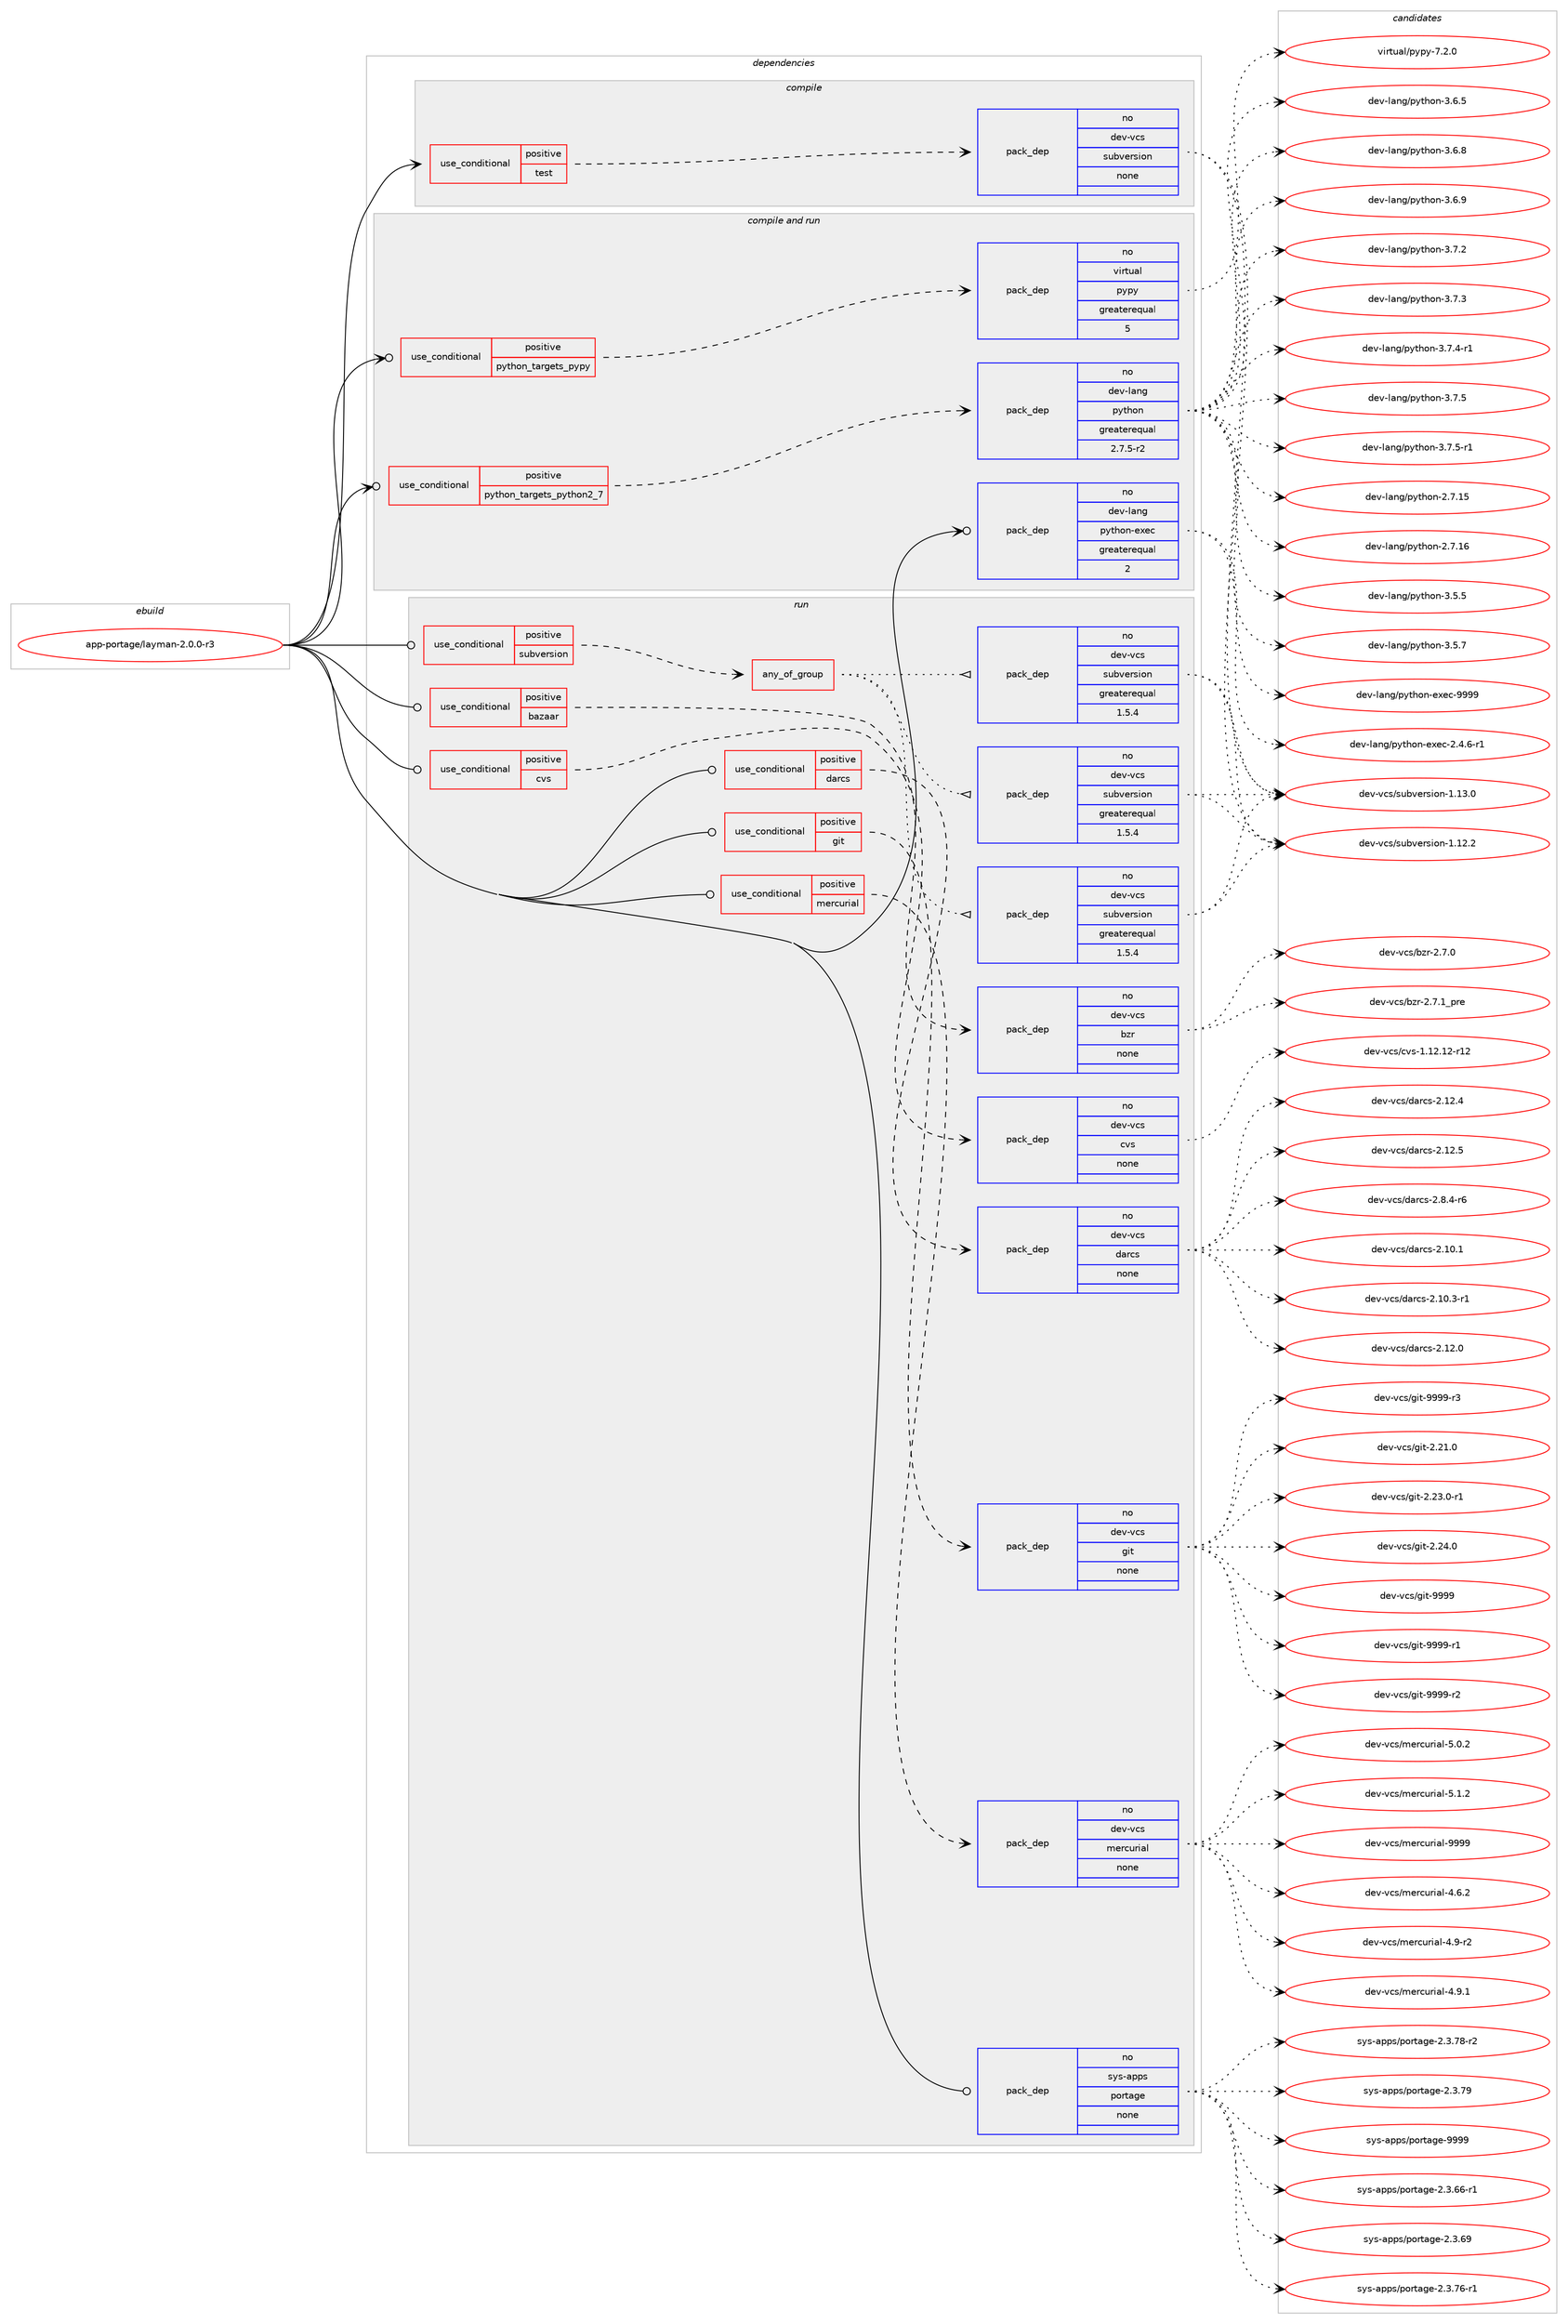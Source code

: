 digraph prolog {

# *************
# Graph options
# *************

newrank=true;
concentrate=true;
compound=true;
graph [rankdir=LR,fontname=Helvetica,fontsize=10,ranksep=1.5];#, ranksep=2.5, nodesep=0.2];
edge  [arrowhead=vee];
node  [fontname=Helvetica,fontsize=10];

# **********
# The ebuild
# **********

subgraph cluster_leftcol {
color=gray;
rank=same;
label=<<i>ebuild</i>>;
id [label="app-portage/layman-2.0.0-r3", color=red, width=4, href="../app-portage/layman-2.0.0-r3.svg"];
}

# ****************
# The dependencies
# ****************

subgraph cluster_midcol {
color=gray;
label=<<i>dependencies</i>>;
subgraph cluster_compile {
fillcolor="#eeeeee";
style=filled;
label=<<i>compile</i>>;
subgraph cond120752 {
dependency506144 [label=<<TABLE BORDER="0" CELLBORDER="1" CELLSPACING="0" CELLPADDING="4"><TR><TD ROWSPAN="3" CELLPADDING="10">use_conditional</TD></TR><TR><TD>positive</TD></TR><TR><TD>test</TD></TR></TABLE>>, shape=none, color=red];
subgraph pack376255 {
dependency506145 [label=<<TABLE BORDER="0" CELLBORDER="1" CELLSPACING="0" CELLPADDING="4" WIDTH="220"><TR><TD ROWSPAN="6" CELLPADDING="30">pack_dep</TD></TR><TR><TD WIDTH="110">no</TD></TR><TR><TD>dev-vcs</TD></TR><TR><TD>subversion</TD></TR><TR><TD>none</TD></TR><TR><TD></TD></TR></TABLE>>, shape=none, color=blue];
}
dependency506144:e -> dependency506145:w [weight=20,style="dashed",arrowhead="vee"];
}
id:e -> dependency506144:w [weight=20,style="solid",arrowhead="vee"];
}
subgraph cluster_compileandrun {
fillcolor="#eeeeee";
style=filled;
label=<<i>compile and run</i>>;
subgraph cond120753 {
dependency506146 [label=<<TABLE BORDER="0" CELLBORDER="1" CELLSPACING="0" CELLPADDING="4"><TR><TD ROWSPAN="3" CELLPADDING="10">use_conditional</TD></TR><TR><TD>positive</TD></TR><TR><TD>python_targets_pypy</TD></TR></TABLE>>, shape=none, color=red];
subgraph pack376256 {
dependency506147 [label=<<TABLE BORDER="0" CELLBORDER="1" CELLSPACING="0" CELLPADDING="4" WIDTH="220"><TR><TD ROWSPAN="6" CELLPADDING="30">pack_dep</TD></TR><TR><TD WIDTH="110">no</TD></TR><TR><TD>virtual</TD></TR><TR><TD>pypy</TD></TR><TR><TD>greaterequal</TD></TR><TR><TD>5</TD></TR></TABLE>>, shape=none, color=blue];
}
dependency506146:e -> dependency506147:w [weight=20,style="dashed",arrowhead="vee"];
}
id:e -> dependency506146:w [weight=20,style="solid",arrowhead="odotvee"];
subgraph cond120754 {
dependency506148 [label=<<TABLE BORDER="0" CELLBORDER="1" CELLSPACING="0" CELLPADDING="4"><TR><TD ROWSPAN="3" CELLPADDING="10">use_conditional</TD></TR><TR><TD>positive</TD></TR><TR><TD>python_targets_python2_7</TD></TR></TABLE>>, shape=none, color=red];
subgraph pack376257 {
dependency506149 [label=<<TABLE BORDER="0" CELLBORDER="1" CELLSPACING="0" CELLPADDING="4" WIDTH="220"><TR><TD ROWSPAN="6" CELLPADDING="30">pack_dep</TD></TR><TR><TD WIDTH="110">no</TD></TR><TR><TD>dev-lang</TD></TR><TR><TD>python</TD></TR><TR><TD>greaterequal</TD></TR><TR><TD>2.7.5-r2</TD></TR></TABLE>>, shape=none, color=blue];
}
dependency506148:e -> dependency506149:w [weight=20,style="dashed",arrowhead="vee"];
}
id:e -> dependency506148:w [weight=20,style="solid",arrowhead="odotvee"];
subgraph pack376258 {
dependency506150 [label=<<TABLE BORDER="0" CELLBORDER="1" CELLSPACING="0" CELLPADDING="4" WIDTH="220"><TR><TD ROWSPAN="6" CELLPADDING="30">pack_dep</TD></TR><TR><TD WIDTH="110">no</TD></TR><TR><TD>dev-lang</TD></TR><TR><TD>python-exec</TD></TR><TR><TD>greaterequal</TD></TR><TR><TD>2</TD></TR></TABLE>>, shape=none, color=blue];
}
id:e -> dependency506150:w [weight=20,style="solid",arrowhead="odotvee"];
}
subgraph cluster_run {
fillcolor="#eeeeee";
style=filled;
label=<<i>run</i>>;
subgraph cond120755 {
dependency506151 [label=<<TABLE BORDER="0" CELLBORDER="1" CELLSPACING="0" CELLPADDING="4"><TR><TD ROWSPAN="3" CELLPADDING="10">use_conditional</TD></TR><TR><TD>positive</TD></TR><TR><TD>bazaar</TD></TR></TABLE>>, shape=none, color=red];
subgraph pack376259 {
dependency506152 [label=<<TABLE BORDER="0" CELLBORDER="1" CELLSPACING="0" CELLPADDING="4" WIDTH="220"><TR><TD ROWSPAN="6" CELLPADDING="30">pack_dep</TD></TR><TR><TD WIDTH="110">no</TD></TR><TR><TD>dev-vcs</TD></TR><TR><TD>bzr</TD></TR><TR><TD>none</TD></TR><TR><TD></TD></TR></TABLE>>, shape=none, color=blue];
}
dependency506151:e -> dependency506152:w [weight=20,style="dashed",arrowhead="vee"];
}
id:e -> dependency506151:w [weight=20,style="solid",arrowhead="odot"];
subgraph cond120756 {
dependency506153 [label=<<TABLE BORDER="0" CELLBORDER="1" CELLSPACING="0" CELLPADDING="4"><TR><TD ROWSPAN="3" CELLPADDING="10">use_conditional</TD></TR><TR><TD>positive</TD></TR><TR><TD>cvs</TD></TR></TABLE>>, shape=none, color=red];
subgraph pack376260 {
dependency506154 [label=<<TABLE BORDER="0" CELLBORDER="1" CELLSPACING="0" CELLPADDING="4" WIDTH="220"><TR><TD ROWSPAN="6" CELLPADDING="30">pack_dep</TD></TR><TR><TD WIDTH="110">no</TD></TR><TR><TD>dev-vcs</TD></TR><TR><TD>cvs</TD></TR><TR><TD>none</TD></TR><TR><TD></TD></TR></TABLE>>, shape=none, color=blue];
}
dependency506153:e -> dependency506154:w [weight=20,style="dashed",arrowhead="vee"];
}
id:e -> dependency506153:w [weight=20,style="solid",arrowhead="odot"];
subgraph cond120757 {
dependency506155 [label=<<TABLE BORDER="0" CELLBORDER="1" CELLSPACING="0" CELLPADDING="4"><TR><TD ROWSPAN="3" CELLPADDING="10">use_conditional</TD></TR><TR><TD>positive</TD></TR><TR><TD>darcs</TD></TR></TABLE>>, shape=none, color=red];
subgraph pack376261 {
dependency506156 [label=<<TABLE BORDER="0" CELLBORDER="1" CELLSPACING="0" CELLPADDING="4" WIDTH="220"><TR><TD ROWSPAN="6" CELLPADDING="30">pack_dep</TD></TR><TR><TD WIDTH="110">no</TD></TR><TR><TD>dev-vcs</TD></TR><TR><TD>darcs</TD></TR><TR><TD>none</TD></TR><TR><TD></TD></TR></TABLE>>, shape=none, color=blue];
}
dependency506155:e -> dependency506156:w [weight=20,style="dashed",arrowhead="vee"];
}
id:e -> dependency506155:w [weight=20,style="solid",arrowhead="odot"];
subgraph cond120758 {
dependency506157 [label=<<TABLE BORDER="0" CELLBORDER="1" CELLSPACING="0" CELLPADDING="4"><TR><TD ROWSPAN="3" CELLPADDING="10">use_conditional</TD></TR><TR><TD>positive</TD></TR><TR><TD>git</TD></TR></TABLE>>, shape=none, color=red];
subgraph pack376262 {
dependency506158 [label=<<TABLE BORDER="0" CELLBORDER="1" CELLSPACING="0" CELLPADDING="4" WIDTH="220"><TR><TD ROWSPAN="6" CELLPADDING="30">pack_dep</TD></TR><TR><TD WIDTH="110">no</TD></TR><TR><TD>dev-vcs</TD></TR><TR><TD>git</TD></TR><TR><TD>none</TD></TR><TR><TD></TD></TR></TABLE>>, shape=none, color=blue];
}
dependency506157:e -> dependency506158:w [weight=20,style="dashed",arrowhead="vee"];
}
id:e -> dependency506157:w [weight=20,style="solid",arrowhead="odot"];
subgraph cond120759 {
dependency506159 [label=<<TABLE BORDER="0" CELLBORDER="1" CELLSPACING="0" CELLPADDING="4"><TR><TD ROWSPAN="3" CELLPADDING="10">use_conditional</TD></TR><TR><TD>positive</TD></TR><TR><TD>mercurial</TD></TR></TABLE>>, shape=none, color=red];
subgraph pack376263 {
dependency506160 [label=<<TABLE BORDER="0" CELLBORDER="1" CELLSPACING="0" CELLPADDING="4" WIDTH="220"><TR><TD ROWSPAN="6" CELLPADDING="30">pack_dep</TD></TR><TR><TD WIDTH="110">no</TD></TR><TR><TD>dev-vcs</TD></TR><TR><TD>mercurial</TD></TR><TR><TD>none</TD></TR><TR><TD></TD></TR></TABLE>>, shape=none, color=blue];
}
dependency506159:e -> dependency506160:w [weight=20,style="dashed",arrowhead="vee"];
}
id:e -> dependency506159:w [weight=20,style="solid",arrowhead="odot"];
subgraph cond120760 {
dependency506161 [label=<<TABLE BORDER="0" CELLBORDER="1" CELLSPACING="0" CELLPADDING="4"><TR><TD ROWSPAN="3" CELLPADDING="10">use_conditional</TD></TR><TR><TD>positive</TD></TR><TR><TD>subversion</TD></TR></TABLE>>, shape=none, color=red];
subgraph any8821 {
dependency506162 [label=<<TABLE BORDER="0" CELLBORDER="1" CELLSPACING="0" CELLPADDING="4"><TR><TD CELLPADDING="10">any_of_group</TD></TR></TABLE>>, shape=none, color=red];subgraph pack376264 {
dependency506163 [label=<<TABLE BORDER="0" CELLBORDER="1" CELLSPACING="0" CELLPADDING="4" WIDTH="220"><TR><TD ROWSPAN="6" CELLPADDING="30">pack_dep</TD></TR><TR><TD WIDTH="110">no</TD></TR><TR><TD>dev-vcs</TD></TR><TR><TD>subversion</TD></TR><TR><TD>greaterequal</TD></TR><TR><TD>1.5.4</TD></TR></TABLE>>, shape=none, color=blue];
}
dependency506162:e -> dependency506163:w [weight=20,style="dotted",arrowhead="oinv"];
subgraph pack376265 {
dependency506164 [label=<<TABLE BORDER="0" CELLBORDER="1" CELLSPACING="0" CELLPADDING="4" WIDTH="220"><TR><TD ROWSPAN="6" CELLPADDING="30">pack_dep</TD></TR><TR><TD WIDTH="110">no</TD></TR><TR><TD>dev-vcs</TD></TR><TR><TD>subversion</TD></TR><TR><TD>greaterequal</TD></TR><TR><TD>1.5.4</TD></TR></TABLE>>, shape=none, color=blue];
}
dependency506162:e -> dependency506164:w [weight=20,style="dotted",arrowhead="oinv"];
subgraph pack376266 {
dependency506165 [label=<<TABLE BORDER="0" CELLBORDER="1" CELLSPACING="0" CELLPADDING="4" WIDTH="220"><TR><TD ROWSPAN="6" CELLPADDING="30">pack_dep</TD></TR><TR><TD WIDTH="110">no</TD></TR><TR><TD>dev-vcs</TD></TR><TR><TD>subversion</TD></TR><TR><TD>greaterequal</TD></TR><TR><TD>1.5.4</TD></TR></TABLE>>, shape=none, color=blue];
}
dependency506162:e -> dependency506165:w [weight=20,style="dotted",arrowhead="oinv"];
}
dependency506161:e -> dependency506162:w [weight=20,style="dashed",arrowhead="vee"];
}
id:e -> dependency506161:w [weight=20,style="solid",arrowhead="odot"];
subgraph pack376267 {
dependency506166 [label=<<TABLE BORDER="0" CELLBORDER="1" CELLSPACING="0" CELLPADDING="4" WIDTH="220"><TR><TD ROWSPAN="6" CELLPADDING="30">pack_dep</TD></TR><TR><TD WIDTH="110">no</TD></TR><TR><TD>sys-apps</TD></TR><TR><TD>portage</TD></TR><TR><TD>none</TD></TR><TR><TD></TD></TR></TABLE>>, shape=none, color=blue];
}
id:e -> dependency506166:w [weight=20,style="solid",arrowhead="odot"];
}
}

# **************
# The candidates
# **************

subgraph cluster_choices {
rank=same;
color=gray;
label=<<i>candidates</i>>;

subgraph choice376255 {
color=black;
nodesep=1;
choice1001011184511899115471151179811810111411510511111045494649504650 [label="dev-vcs/subversion-1.12.2", color=red, width=4,href="../dev-vcs/subversion-1.12.2.svg"];
choice1001011184511899115471151179811810111411510511111045494649514648 [label="dev-vcs/subversion-1.13.0", color=red, width=4,href="../dev-vcs/subversion-1.13.0.svg"];
dependency506145:e -> choice1001011184511899115471151179811810111411510511111045494649504650:w [style=dotted,weight="100"];
dependency506145:e -> choice1001011184511899115471151179811810111411510511111045494649514648:w [style=dotted,weight="100"];
}
subgraph choice376256 {
color=black;
nodesep=1;
choice1181051141161179710847112121112121455546504648 [label="virtual/pypy-7.2.0", color=red, width=4,href="../virtual/pypy-7.2.0.svg"];
dependency506147:e -> choice1181051141161179710847112121112121455546504648:w [style=dotted,weight="100"];
}
subgraph choice376257 {
color=black;
nodesep=1;
choice10010111845108971101034711212111610411111045504655464953 [label="dev-lang/python-2.7.15", color=red, width=4,href="../dev-lang/python-2.7.15.svg"];
choice10010111845108971101034711212111610411111045504655464954 [label="dev-lang/python-2.7.16", color=red, width=4,href="../dev-lang/python-2.7.16.svg"];
choice100101118451089711010347112121116104111110455146534653 [label="dev-lang/python-3.5.5", color=red, width=4,href="../dev-lang/python-3.5.5.svg"];
choice100101118451089711010347112121116104111110455146534655 [label="dev-lang/python-3.5.7", color=red, width=4,href="../dev-lang/python-3.5.7.svg"];
choice100101118451089711010347112121116104111110455146544653 [label="dev-lang/python-3.6.5", color=red, width=4,href="../dev-lang/python-3.6.5.svg"];
choice100101118451089711010347112121116104111110455146544656 [label="dev-lang/python-3.6.8", color=red, width=4,href="../dev-lang/python-3.6.8.svg"];
choice100101118451089711010347112121116104111110455146544657 [label="dev-lang/python-3.6.9", color=red, width=4,href="../dev-lang/python-3.6.9.svg"];
choice100101118451089711010347112121116104111110455146554650 [label="dev-lang/python-3.7.2", color=red, width=4,href="../dev-lang/python-3.7.2.svg"];
choice100101118451089711010347112121116104111110455146554651 [label="dev-lang/python-3.7.3", color=red, width=4,href="../dev-lang/python-3.7.3.svg"];
choice1001011184510897110103471121211161041111104551465546524511449 [label="dev-lang/python-3.7.4-r1", color=red, width=4,href="../dev-lang/python-3.7.4-r1.svg"];
choice100101118451089711010347112121116104111110455146554653 [label="dev-lang/python-3.7.5", color=red, width=4,href="../dev-lang/python-3.7.5.svg"];
choice1001011184510897110103471121211161041111104551465546534511449 [label="dev-lang/python-3.7.5-r1", color=red, width=4,href="../dev-lang/python-3.7.5-r1.svg"];
dependency506149:e -> choice10010111845108971101034711212111610411111045504655464953:w [style=dotted,weight="100"];
dependency506149:e -> choice10010111845108971101034711212111610411111045504655464954:w [style=dotted,weight="100"];
dependency506149:e -> choice100101118451089711010347112121116104111110455146534653:w [style=dotted,weight="100"];
dependency506149:e -> choice100101118451089711010347112121116104111110455146534655:w [style=dotted,weight="100"];
dependency506149:e -> choice100101118451089711010347112121116104111110455146544653:w [style=dotted,weight="100"];
dependency506149:e -> choice100101118451089711010347112121116104111110455146544656:w [style=dotted,weight="100"];
dependency506149:e -> choice100101118451089711010347112121116104111110455146544657:w [style=dotted,weight="100"];
dependency506149:e -> choice100101118451089711010347112121116104111110455146554650:w [style=dotted,weight="100"];
dependency506149:e -> choice100101118451089711010347112121116104111110455146554651:w [style=dotted,weight="100"];
dependency506149:e -> choice1001011184510897110103471121211161041111104551465546524511449:w [style=dotted,weight="100"];
dependency506149:e -> choice100101118451089711010347112121116104111110455146554653:w [style=dotted,weight="100"];
dependency506149:e -> choice1001011184510897110103471121211161041111104551465546534511449:w [style=dotted,weight="100"];
}
subgraph choice376258 {
color=black;
nodesep=1;
choice10010111845108971101034711212111610411111045101120101994550465246544511449 [label="dev-lang/python-exec-2.4.6-r1", color=red, width=4,href="../dev-lang/python-exec-2.4.6-r1.svg"];
choice10010111845108971101034711212111610411111045101120101994557575757 [label="dev-lang/python-exec-9999", color=red, width=4,href="../dev-lang/python-exec-9999.svg"];
dependency506150:e -> choice10010111845108971101034711212111610411111045101120101994550465246544511449:w [style=dotted,weight="100"];
dependency506150:e -> choice10010111845108971101034711212111610411111045101120101994557575757:w [style=dotted,weight="100"];
}
subgraph choice376259 {
color=black;
nodesep=1;
choice10010111845118991154798122114455046554648 [label="dev-vcs/bzr-2.7.0", color=red, width=4,href="../dev-vcs/bzr-2.7.0.svg"];
choice1001011184511899115479812211445504655464995112114101 [label="dev-vcs/bzr-2.7.1_pre", color=red, width=4,href="../dev-vcs/bzr-2.7.1_pre.svg"];
dependency506152:e -> choice10010111845118991154798122114455046554648:w [style=dotted,weight="100"];
dependency506152:e -> choice1001011184511899115479812211445504655464995112114101:w [style=dotted,weight="100"];
}
subgraph choice376260 {
color=black;
nodesep=1;
choice100101118451189911547991181154549464950464950451144950 [label="dev-vcs/cvs-1.12.12-r12", color=red, width=4,href="../dev-vcs/cvs-1.12.12-r12.svg"];
dependency506154:e -> choice100101118451189911547991181154549464950464950451144950:w [style=dotted,weight="100"];
}
subgraph choice376261 {
color=black;
nodesep=1;
choice100101118451189911547100971149911545504649484649 [label="dev-vcs/darcs-2.10.1", color=red, width=4,href="../dev-vcs/darcs-2.10.1.svg"];
choice1001011184511899115471009711499115455046494846514511449 [label="dev-vcs/darcs-2.10.3-r1", color=red, width=4,href="../dev-vcs/darcs-2.10.3-r1.svg"];
choice100101118451189911547100971149911545504649504648 [label="dev-vcs/darcs-2.12.0", color=red, width=4,href="../dev-vcs/darcs-2.12.0.svg"];
choice100101118451189911547100971149911545504649504652 [label="dev-vcs/darcs-2.12.4", color=red, width=4,href="../dev-vcs/darcs-2.12.4.svg"];
choice100101118451189911547100971149911545504649504653 [label="dev-vcs/darcs-2.12.5", color=red, width=4,href="../dev-vcs/darcs-2.12.5.svg"];
choice10010111845118991154710097114991154550465646524511454 [label="dev-vcs/darcs-2.8.4-r6", color=red, width=4,href="../dev-vcs/darcs-2.8.4-r6.svg"];
dependency506156:e -> choice100101118451189911547100971149911545504649484649:w [style=dotted,weight="100"];
dependency506156:e -> choice1001011184511899115471009711499115455046494846514511449:w [style=dotted,weight="100"];
dependency506156:e -> choice100101118451189911547100971149911545504649504648:w [style=dotted,weight="100"];
dependency506156:e -> choice100101118451189911547100971149911545504649504652:w [style=dotted,weight="100"];
dependency506156:e -> choice100101118451189911547100971149911545504649504653:w [style=dotted,weight="100"];
dependency506156:e -> choice10010111845118991154710097114991154550465646524511454:w [style=dotted,weight="100"];
}
subgraph choice376262 {
color=black;
nodesep=1;
choice10010111845118991154710310511645504650494648 [label="dev-vcs/git-2.21.0", color=red, width=4,href="../dev-vcs/git-2.21.0.svg"];
choice100101118451189911547103105116455046505146484511449 [label="dev-vcs/git-2.23.0-r1", color=red, width=4,href="../dev-vcs/git-2.23.0-r1.svg"];
choice10010111845118991154710310511645504650524648 [label="dev-vcs/git-2.24.0", color=red, width=4,href="../dev-vcs/git-2.24.0.svg"];
choice1001011184511899115471031051164557575757 [label="dev-vcs/git-9999", color=red, width=4,href="../dev-vcs/git-9999.svg"];
choice10010111845118991154710310511645575757574511449 [label="dev-vcs/git-9999-r1", color=red, width=4,href="../dev-vcs/git-9999-r1.svg"];
choice10010111845118991154710310511645575757574511450 [label="dev-vcs/git-9999-r2", color=red, width=4,href="../dev-vcs/git-9999-r2.svg"];
choice10010111845118991154710310511645575757574511451 [label="dev-vcs/git-9999-r3", color=red, width=4,href="../dev-vcs/git-9999-r3.svg"];
dependency506158:e -> choice10010111845118991154710310511645504650494648:w [style=dotted,weight="100"];
dependency506158:e -> choice100101118451189911547103105116455046505146484511449:w [style=dotted,weight="100"];
dependency506158:e -> choice10010111845118991154710310511645504650524648:w [style=dotted,weight="100"];
dependency506158:e -> choice1001011184511899115471031051164557575757:w [style=dotted,weight="100"];
dependency506158:e -> choice10010111845118991154710310511645575757574511449:w [style=dotted,weight="100"];
dependency506158:e -> choice10010111845118991154710310511645575757574511450:w [style=dotted,weight="100"];
dependency506158:e -> choice10010111845118991154710310511645575757574511451:w [style=dotted,weight="100"];
}
subgraph choice376263 {
color=black;
nodesep=1;
choice1001011184511899115471091011149911711410597108455246544650 [label="dev-vcs/mercurial-4.6.2", color=red, width=4,href="../dev-vcs/mercurial-4.6.2.svg"];
choice1001011184511899115471091011149911711410597108455246574511450 [label="dev-vcs/mercurial-4.9-r2", color=red, width=4,href="../dev-vcs/mercurial-4.9-r2.svg"];
choice1001011184511899115471091011149911711410597108455246574649 [label="dev-vcs/mercurial-4.9.1", color=red, width=4,href="../dev-vcs/mercurial-4.9.1.svg"];
choice1001011184511899115471091011149911711410597108455346484650 [label="dev-vcs/mercurial-5.0.2", color=red, width=4,href="../dev-vcs/mercurial-5.0.2.svg"];
choice1001011184511899115471091011149911711410597108455346494650 [label="dev-vcs/mercurial-5.1.2", color=red, width=4,href="../dev-vcs/mercurial-5.1.2.svg"];
choice10010111845118991154710910111499117114105971084557575757 [label="dev-vcs/mercurial-9999", color=red, width=4,href="../dev-vcs/mercurial-9999.svg"];
dependency506160:e -> choice1001011184511899115471091011149911711410597108455246544650:w [style=dotted,weight="100"];
dependency506160:e -> choice1001011184511899115471091011149911711410597108455246574511450:w [style=dotted,weight="100"];
dependency506160:e -> choice1001011184511899115471091011149911711410597108455246574649:w [style=dotted,weight="100"];
dependency506160:e -> choice1001011184511899115471091011149911711410597108455346484650:w [style=dotted,weight="100"];
dependency506160:e -> choice1001011184511899115471091011149911711410597108455346494650:w [style=dotted,weight="100"];
dependency506160:e -> choice10010111845118991154710910111499117114105971084557575757:w [style=dotted,weight="100"];
}
subgraph choice376264 {
color=black;
nodesep=1;
choice1001011184511899115471151179811810111411510511111045494649504650 [label="dev-vcs/subversion-1.12.2", color=red, width=4,href="../dev-vcs/subversion-1.12.2.svg"];
choice1001011184511899115471151179811810111411510511111045494649514648 [label="dev-vcs/subversion-1.13.0", color=red, width=4,href="../dev-vcs/subversion-1.13.0.svg"];
dependency506163:e -> choice1001011184511899115471151179811810111411510511111045494649504650:w [style=dotted,weight="100"];
dependency506163:e -> choice1001011184511899115471151179811810111411510511111045494649514648:w [style=dotted,weight="100"];
}
subgraph choice376265 {
color=black;
nodesep=1;
choice1001011184511899115471151179811810111411510511111045494649504650 [label="dev-vcs/subversion-1.12.2", color=red, width=4,href="../dev-vcs/subversion-1.12.2.svg"];
choice1001011184511899115471151179811810111411510511111045494649514648 [label="dev-vcs/subversion-1.13.0", color=red, width=4,href="../dev-vcs/subversion-1.13.0.svg"];
dependency506164:e -> choice1001011184511899115471151179811810111411510511111045494649504650:w [style=dotted,weight="100"];
dependency506164:e -> choice1001011184511899115471151179811810111411510511111045494649514648:w [style=dotted,weight="100"];
}
subgraph choice376266 {
color=black;
nodesep=1;
choice1001011184511899115471151179811810111411510511111045494649504650 [label="dev-vcs/subversion-1.12.2", color=red, width=4,href="../dev-vcs/subversion-1.12.2.svg"];
choice1001011184511899115471151179811810111411510511111045494649514648 [label="dev-vcs/subversion-1.13.0", color=red, width=4,href="../dev-vcs/subversion-1.13.0.svg"];
dependency506165:e -> choice1001011184511899115471151179811810111411510511111045494649504650:w [style=dotted,weight="100"];
dependency506165:e -> choice1001011184511899115471151179811810111411510511111045494649514648:w [style=dotted,weight="100"];
}
subgraph choice376267 {
color=black;
nodesep=1;
choice11512111545971121121154711211111411697103101455046514654544511449 [label="sys-apps/portage-2.3.66-r1", color=red, width=4,href="../sys-apps/portage-2.3.66-r1.svg"];
choice1151211154597112112115471121111141169710310145504651465457 [label="sys-apps/portage-2.3.69", color=red, width=4,href="../sys-apps/portage-2.3.69.svg"];
choice11512111545971121121154711211111411697103101455046514655544511449 [label="sys-apps/portage-2.3.76-r1", color=red, width=4,href="../sys-apps/portage-2.3.76-r1.svg"];
choice11512111545971121121154711211111411697103101455046514655564511450 [label="sys-apps/portage-2.3.78-r2", color=red, width=4,href="../sys-apps/portage-2.3.78-r2.svg"];
choice1151211154597112112115471121111141169710310145504651465557 [label="sys-apps/portage-2.3.79", color=red, width=4,href="../sys-apps/portage-2.3.79.svg"];
choice115121115459711211211547112111114116971031014557575757 [label="sys-apps/portage-9999", color=red, width=4,href="../sys-apps/portage-9999.svg"];
dependency506166:e -> choice11512111545971121121154711211111411697103101455046514654544511449:w [style=dotted,weight="100"];
dependency506166:e -> choice1151211154597112112115471121111141169710310145504651465457:w [style=dotted,weight="100"];
dependency506166:e -> choice11512111545971121121154711211111411697103101455046514655544511449:w [style=dotted,weight="100"];
dependency506166:e -> choice11512111545971121121154711211111411697103101455046514655564511450:w [style=dotted,weight="100"];
dependency506166:e -> choice1151211154597112112115471121111141169710310145504651465557:w [style=dotted,weight="100"];
dependency506166:e -> choice115121115459711211211547112111114116971031014557575757:w [style=dotted,weight="100"];
}
}

}
